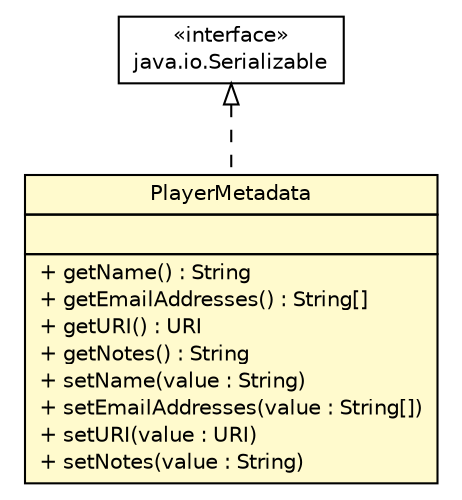 #!/usr/local/bin/dot
#
# Class diagram 
# Generated by UMLGraph version 5.2 (http://www.umlgraph.org/)
#

digraph G {
	edge [fontname="Helvetica",fontsize=10,labelfontname="Helvetica",labelfontsize=10];
	node [fontname="Helvetica",fontsize=10,shape=plaintext];
	nodesep=0.25;
	ranksep=0.5;
	// dip.world.metadata.PlayerMetadata
	c9702 [label=<<table title="dip.world.metadata.PlayerMetadata" border="0" cellborder="1" cellspacing="0" cellpadding="2" port="p" bgcolor="lemonChiffon" href="./PlayerMetadata.html">
		<tr><td><table border="0" cellspacing="0" cellpadding="1">
<tr><td align="center" balign="center"> PlayerMetadata </td></tr>
		</table></td></tr>
		<tr><td><table border="0" cellspacing="0" cellpadding="1">
<tr><td align="left" balign="left">  </td></tr>
		</table></td></tr>
		<tr><td><table border="0" cellspacing="0" cellpadding="1">
<tr><td align="left" balign="left"> + getName() : String </td></tr>
<tr><td align="left" balign="left"> + getEmailAddresses() : String[] </td></tr>
<tr><td align="left" balign="left"> + getURI() : URI </td></tr>
<tr><td align="left" balign="left"> + getNotes() : String </td></tr>
<tr><td align="left" balign="left"> + setName(value : String) </td></tr>
<tr><td align="left" balign="left"> + setEmailAddresses(value : String[]) </td></tr>
<tr><td align="left" balign="left"> + setURI(value : URI) </td></tr>
<tr><td align="left" balign="left"> + setNotes(value : String) </td></tr>
		</table></td></tr>
		</table>>, fontname="Helvetica", fontcolor="black", fontsize=10.0];
	//dip.world.metadata.PlayerMetadata implements java.io.Serializable
	c9724:p -> c9702:p [dir=back,arrowtail=empty,style=dashed];
	// java.io.Serializable
	c9724 [label=<<table title="java.io.Serializable" border="0" cellborder="1" cellspacing="0" cellpadding="2" port="p" href="http://java.sun.com/j2se/1.4.2/docs/api/java/io/Serializable.html">
		<tr><td><table border="0" cellspacing="0" cellpadding="1">
<tr><td align="center" balign="center"> &#171;interface&#187; </td></tr>
<tr><td align="center" balign="center"> java.io.Serializable </td></tr>
		</table></td></tr>
		</table>>, fontname="Helvetica", fontcolor="black", fontsize=10.0];
}

